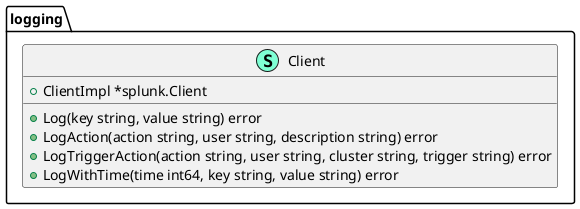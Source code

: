 @startuml
namespace logging {
    class Client << (S,Aquamarine) >> {
        + ClientImpl *splunk.Client

        + Log(key string, value string) error
        + LogAction(action string, user string, description string) error
        + LogTriggerAction(action string, user string, cluster string, trigger string) error
        + LogWithTime(time int64, key string, value string) error

    }
}


@enduml
